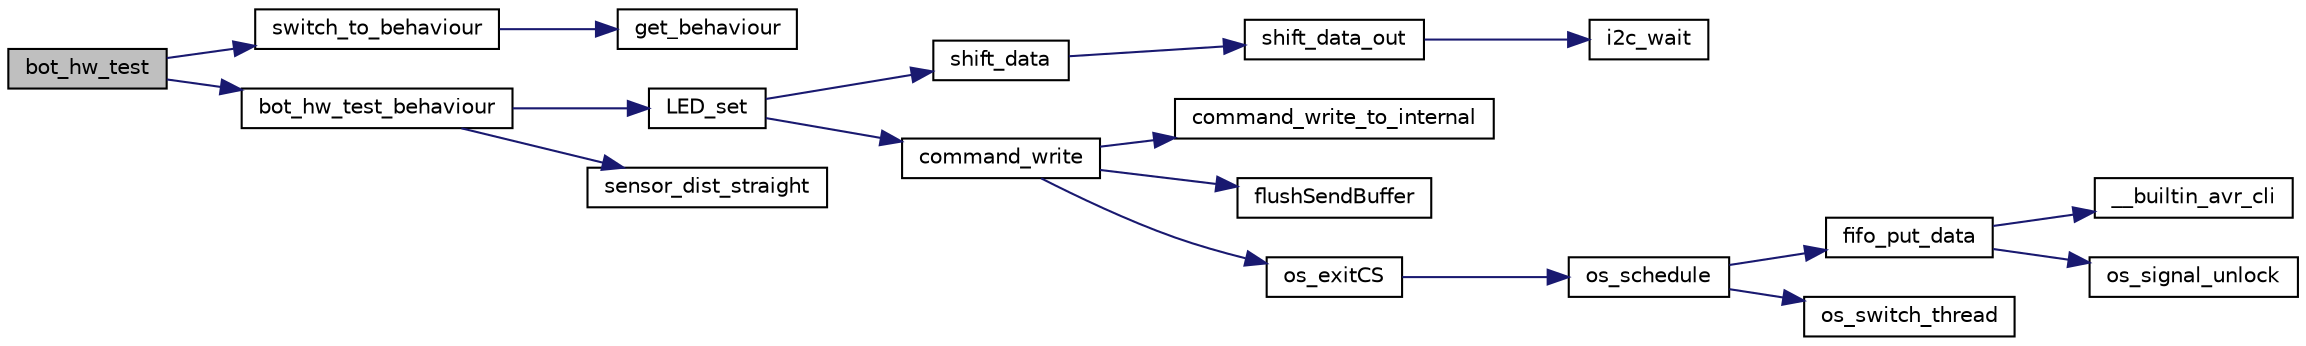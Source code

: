 digraph G
{
  edge [fontname="Helvetica",fontsize="10",labelfontname="Helvetica",labelfontsize="10"];
  node [fontname="Helvetica",fontsize="10",shape=record];
  rankdir="LR";
  Node1 [label="bot_hw_test",height=0.2,width=0.4,color="black", fillcolor="grey75", style="filled" fontcolor="black"];
  Node1 -> Node2 [color="midnightblue",fontsize="10",style="solid",fontname="Helvetica"];
  Node2 [label="switch_to_behaviour",height=0.2,width=0.4,color="black", fillcolor="white", style="filled",URL="$bot-logic_8c.html#a123152ecfcd89545c2603cb3f2e873c9",tooltip="Ruft ein anderes Verhalten auf und merkt sich den Ruecksprung return_from_behaviour() kehrt dann spae..."];
  Node2 -> Node3 [color="midnightblue",fontsize="10",style="solid",fontname="Helvetica"];
  Node3 [label="get_behaviour",height=0.2,width=0.4,color="black", fillcolor="white", style="filled",URL="$bot-logic_8c.html#a11e7a95fd56f9703bd2bd9c61300df6c",tooltip="Liefert das Verhalten zurueck, welches durch function implementiert ist."];
  Node1 -> Node4 [color="midnightblue",fontsize="10",style="solid",fontname="Helvetica"];
  Node4 [label="bot_hw_test_behaviour",height=0.2,width=0.4,color="black", fillcolor="white", style="filled",URL="$behaviour__hw__test_8c.html#a02eda846819c9cce56c8f38839d0a5f4",tooltip="Das Testverhalten."];
  Node4 -> Node5 [color="midnightblue",fontsize="10",style="solid",fontname="Helvetica"];
  Node5 [label="LED_set",height=0.2,width=0.4,color="black", fillcolor="white", style="filled",URL="$led_8h.html#a52d9a8d54ed2830e388a0e86cfb8b574"];
  Node5 -> Node6 [color="midnightblue",fontsize="10",style="solid",fontname="Helvetica"];
  Node6 [label="shift_data",height=0.2,width=0.4,color="black", fillcolor="white", style="filled",URL="$shift_8h.html#a25a35c892ca8dfa80dd21d3b1e9b4d7d"];
  Node6 -> Node7 [color="midnightblue",fontsize="10",style="solid",fontname="Helvetica"];
  Node7 [label="shift_data_out",height=0.2,width=0.4,color="black", fillcolor="white", style="filled",URL="$shift_8h.html#ae7047fe022d960b3fd2a4ad8e8f19998"];
  Node7 -> Node8 [color="midnightblue",fontsize="10",style="solid",fontname="Helvetica"];
  Node8 [label="i2c_wait",height=0.2,width=0.4,color="black", fillcolor="white", style="filled",URL="$i2c_8h.html#a8d0292580689dd8b7e0b441cf0e6c383"];
  Node5 -> Node9 [color="midnightblue",fontsize="10",style="solid",fontname="Helvetica"];
  Node9 [label="command_write",height=0.2,width=0.4,color="black", fillcolor="white", style="filled",URL="$command_8c.html#a419b75ed34551408822d9caee3cd5206"];
  Node9 -> Node10 [color="midnightblue",fontsize="10",style="solid",fontname="Helvetica"];
  Node10 [label="command_write_to_internal",height=0.2,width=0.4,color="black", fillcolor="white", style="filled",URL="$command_8c.html#a428cf92e37fc9bbc0ffc48912c3022ac"];
  Node9 -> Node11 [color="midnightblue",fontsize="10",style="solid",fontname="Helvetica"];
  Node11 [label="flushSendBuffer",height=0.2,width=0.4,color="black", fillcolor="white", style="filled",URL="$tcp_8h.html#aae71e1682727310afab282923a80c968"];
  Node9 -> Node12 [color="midnightblue",fontsize="10",style="solid",fontname="Helvetica"];
  Node12 [label="os_exitCS",height=0.2,width=0.4,color="black", fillcolor="white", style="filled",URL="$os__thread_8h.html#a146cd9b383b02d8e5424e2de5bfdf7e1"];
  Node12 -> Node13 [color="midnightblue",fontsize="10",style="solid",fontname="Helvetica"];
  Node13 [label="os_schedule",height=0.2,width=0.4,color="black", fillcolor="white", style="filled",URL="$os__scheduler_8h.html#aaf0ea29568109bcdfb1d527f223accad"];
  Node13 -> Node14 [color="midnightblue",fontsize="10",style="solid",fontname="Helvetica"];
  Node14 [label="fifo_put_data",height=0.2,width=0.4,color="black", fillcolor="white", style="filled",URL="$fifo_8c.html#a7b3f9ad457273c9717bff49113c84250"];
  Node14 -> Node15 [color="midnightblue",fontsize="10",style="solid",fontname="Helvetica"];
  Node15 [label="__builtin_avr_cli",height=0.2,width=0.4,color="black", fillcolor="white", style="filled",URL="$builtins_8h.html#a41590bd57be6a89c1b9bcafe523207f2",tooltip="Disables all interrupts by clearing the global interrupt mask."];
  Node14 -> Node16 [color="midnightblue",fontsize="10",style="solid",fontname="Helvetica"];
  Node16 [label="os_signal_unlock",height=0.2,width=0.4,color="black", fillcolor="white", style="filled",URL="$os__thread__pc_8c.html#aa0b166109be9754de9b8b863b8d197c7"];
  Node13 -> Node17 [color="midnightblue",fontsize="10",style="solid",fontname="Helvetica"];
  Node17 [label="os_switch_thread",height=0.2,width=0.4,color="black", fillcolor="white", style="filled",URL="$os__thread_8h.html#afa82438e9832609bc5ffbddad166e1b7"];
  Node4 -> Node18 [color="midnightblue",fontsize="10",style="solid",fontname="Helvetica"];
  Node18 [label="sensor_dist_straight",height=0.2,width=0.4,color="black", fillcolor="white", style="filled",URL="$sensor_8c.html#a27444ab0515c8bc0e0315b766f13c127"];
}

